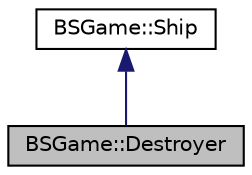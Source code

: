 digraph "BSGame::Destroyer"
{
 // LATEX_PDF_SIZE
  edge [fontname="Helvetica",fontsize="10",labelfontname="Helvetica",labelfontsize="10"];
  node [fontname="Helvetica",fontsize="10",shape=record];
  Node1 [label="BSGame::Destroyer",height=0.2,width=0.4,color="black", fillcolor="grey75", style="filled", fontcolor="black",tooltip=" "];
  Node2 -> Node1 [dir="back",color="midnightblue",fontsize="10",style="solid",fontname="Helvetica"];
  Node2 [label="BSGame::Ship",height=0.2,width=0.4,color="black", fillcolor="white", style="filled",URL="$class_b_s_game_1_1_ship.html",tooltip=" "];
}
